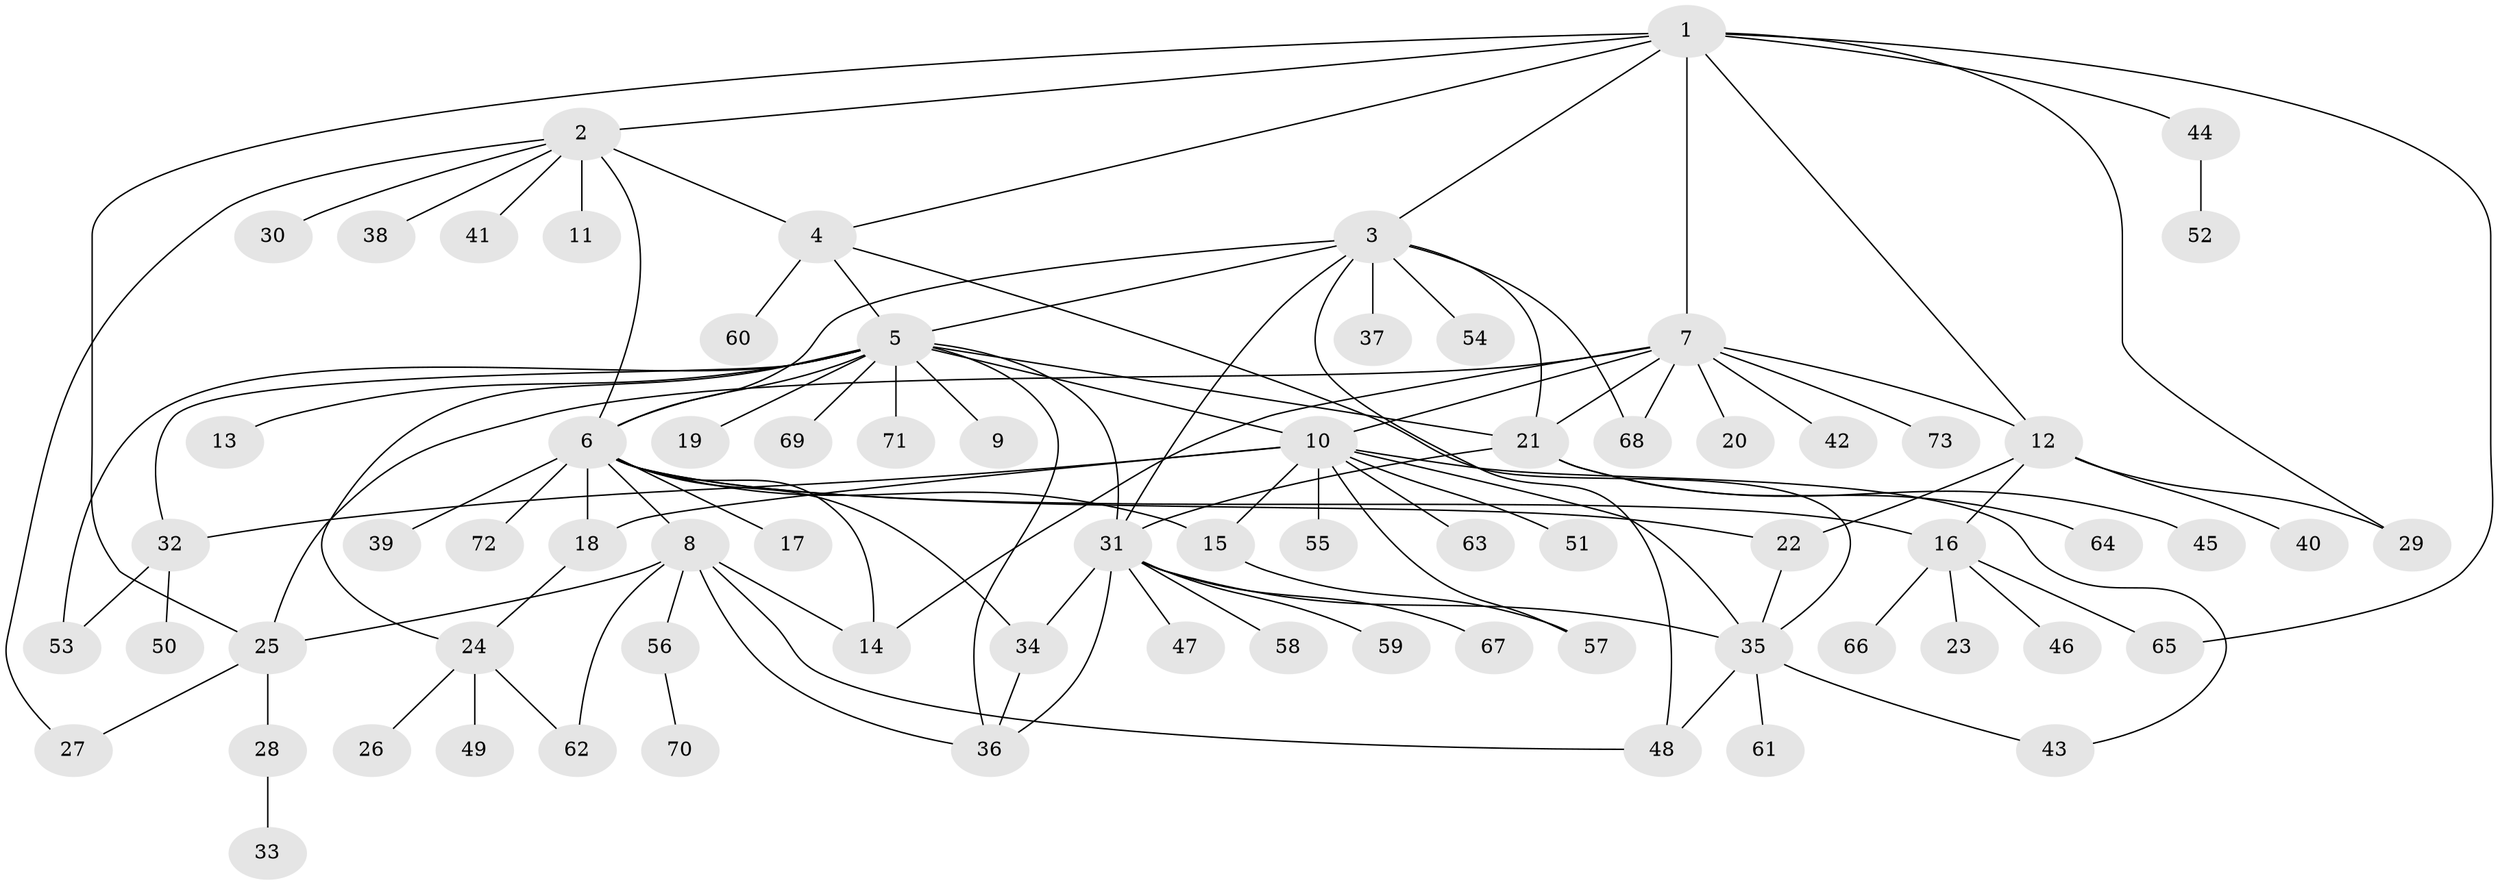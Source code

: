 // original degree distribution, {11: 0.009615384615384616, 9: 0.019230769230769232, 12: 0.028846153846153848, 3: 0.10576923076923077, 17: 0.009615384615384616, 14: 0.009615384615384616, 13: 0.009615384615384616, 8: 0.009615384615384616, 1: 0.47115384615384615, 7: 0.019230769230769232, 5: 0.028846153846153848, 2: 0.2403846153846154, 4: 0.038461538461538464}
// Generated by graph-tools (version 1.1) at 2025/50/03/04/25 22:50:15]
// undirected, 73 vertices, 109 edges
graph export_dot {
  node [color=gray90,style=filled];
  1;
  2;
  3;
  4;
  5;
  6;
  7;
  8;
  9;
  10;
  11;
  12;
  13;
  14;
  15;
  16;
  17;
  18;
  19;
  20;
  21;
  22;
  23;
  24;
  25;
  26;
  27;
  28;
  29;
  30;
  31;
  32;
  33;
  34;
  35;
  36;
  37;
  38;
  39;
  40;
  41;
  42;
  43;
  44;
  45;
  46;
  47;
  48;
  49;
  50;
  51;
  52;
  53;
  54;
  55;
  56;
  57;
  58;
  59;
  60;
  61;
  62;
  63;
  64;
  65;
  66;
  67;
  68;
  69;
  70;
  71;
  72;
  73;
  1 -- 2 [weight=1.0];
  1 -- 3 [weight=1.0];
  1 -- 4 [weight=1.0];
  1 -- 7 [weight=1.0];
  1 -- 12 [weight=1.0];
  1 -- 25 [weight=1.0];
  1 -- 29 [weight=1.0];
  1 -- 44 [weight=1.0];
  1 -- 65 [weight=1.0];
  2 -- 4 [weight=2.0];
  2 -- 6 [weight=1.0];
  2 -- 11 [weight=1.0];
  2 -- 27 [weight=1.0];
  2 -- 30 [weight=1.0];
  2 -- 38 [weight=1.0];
  2 -- 41 [weight=1.0];
  3 -- 5 [weight=1.0];
  3 -- 6 [weight=1.0];
  3 -- 21 [weight=1.0];
  3 -- 31 [weight=1.0];
  3 -- 37 [weight=1.0];
  3 -- 48 [weight=1.0];
  3 -- 54 [weight=1.0];
  3 -- 68 [weight=1.0];
  4 -- 5 [weight=1.0];
  4 -- 35 [weight=1.0];
  4 -- 60 [weight=1.0];
  5 -- 6 [weight=1.0];
  5 -- 9 [weight=1.0];
  5 -- 10 [weight=1.0];
  5 -- 13 [weight=1.0];
  5 -- 19 [weight=1.0];
  5 -- 21 [weight=1.0];
  5 -- 24 [weight=1.0];
  5 -- 31 [weight=1.0];
  5 -- 32 [weight=1.0];
  5 -- 36 [weight=1.0];
  5 -- 53 [weight=1.0];
  5 -- 69 [weight=1.0];
  5 -- 71 [weight=1.0];
  6 -- 8 [weight=1.0];
  6 -- 14 [weight=1.0];
  6 -- 15 [weight=1.0];
  6 -- 16 [weight=1.0];
  6 -- 17 [weight=1.0];
  6 -- 18 [weight=1.0];
  6 -- 22 [weight=1.0];
  6 -- 34 [weight=1.0];
  6 -- 39 [weight=1.0];
  6 -- 72 [weight=1.0];
  7 -- 10 [weight=2.0];
  7 -- 12 [weight=1.0];
  7 -- 14 [weight=1.0];
  7 -- 20 [weight=1.0];
  7 -- 21 [weight=1.0];
  7 -- 25 [weight=1.0];
  7 -- 42 [weight=1.0];
  7 -- 68 [weight=1.0];
  7 -- 73 [weight=1.0];
  8 -- 14 [weight=1.0];
  8 -- 25 [weight=1.0];
  8 -- 36 [weight=1.0];
  8 -- 48 [weight=1.0];
  8 -- 56 [weight=1.0];
  8 -- 62 [weight=1.0];
  10 -- 15 [weight=1.0];
  10 -- 18 [weight=1.0];
  10 -- 32 [weight=1.0];
  10 -- 35 [weight=1.0];
  10 -- 43 [weight=1.0];
  10 -- 51 [weight=1.0];
  10 -- 55 [weight=1.0];
  10 -- 57 [weight=1.0];
  10 -- 63 [weight=1.0];
  12 -- 16 [weight=1.0];
  12 -- 22 [weight=1.0];
  12 -- 29 [weight=1.0];
  12 -- 40 [weight=1.0];
  15 -- 57 [weight=1.0];
  16 -- 23 [weight=1.0];
  16 -- 46 [weight=1.0];
  16 -- 65 [weight=1.0];
  16 -- 66 [weight=1.0];
  18 -- 24 [weight=1.0];
  21 -- 31 [weight=1.0];
  21 -- 45 [weight=1.0];
  21 -- 64 [weight=1.0];
  22 -- 35 [weight=1.0];
  24 -- 26 [weight=1.0];
  24 -- 49 [weight=1.0];
  24 -- 62 [weight=1.0];
  25 -- 27 [weight=1.0];
  25 -- 28 [weight=1.0];
  28 -- 33 [weight=1.0];
  31 -- 34 [weight=1.0];
  31 -- 35 [weight=1.0];
  31 -- 36 [weight=1.0];
  31 -- 47 [weight=1.0];
  31 -- 58 [weight=1.0];
  31 -- 59 [weight=1.0];
  31 -- 67 [weight=1.0];
  32 -- 50 [weight=1.0];
  32 -- 53 [weight=1.0];
  34 -- 36 [weight=1.0];
  35 -- 43 [weight=1.0];
  35 -- 48 [weight=1.0];
  35 -- 61 [weight=1.0];
  44 -- 52 [weight=1.0];
  56 -- 70 [weight=1.0];
}
